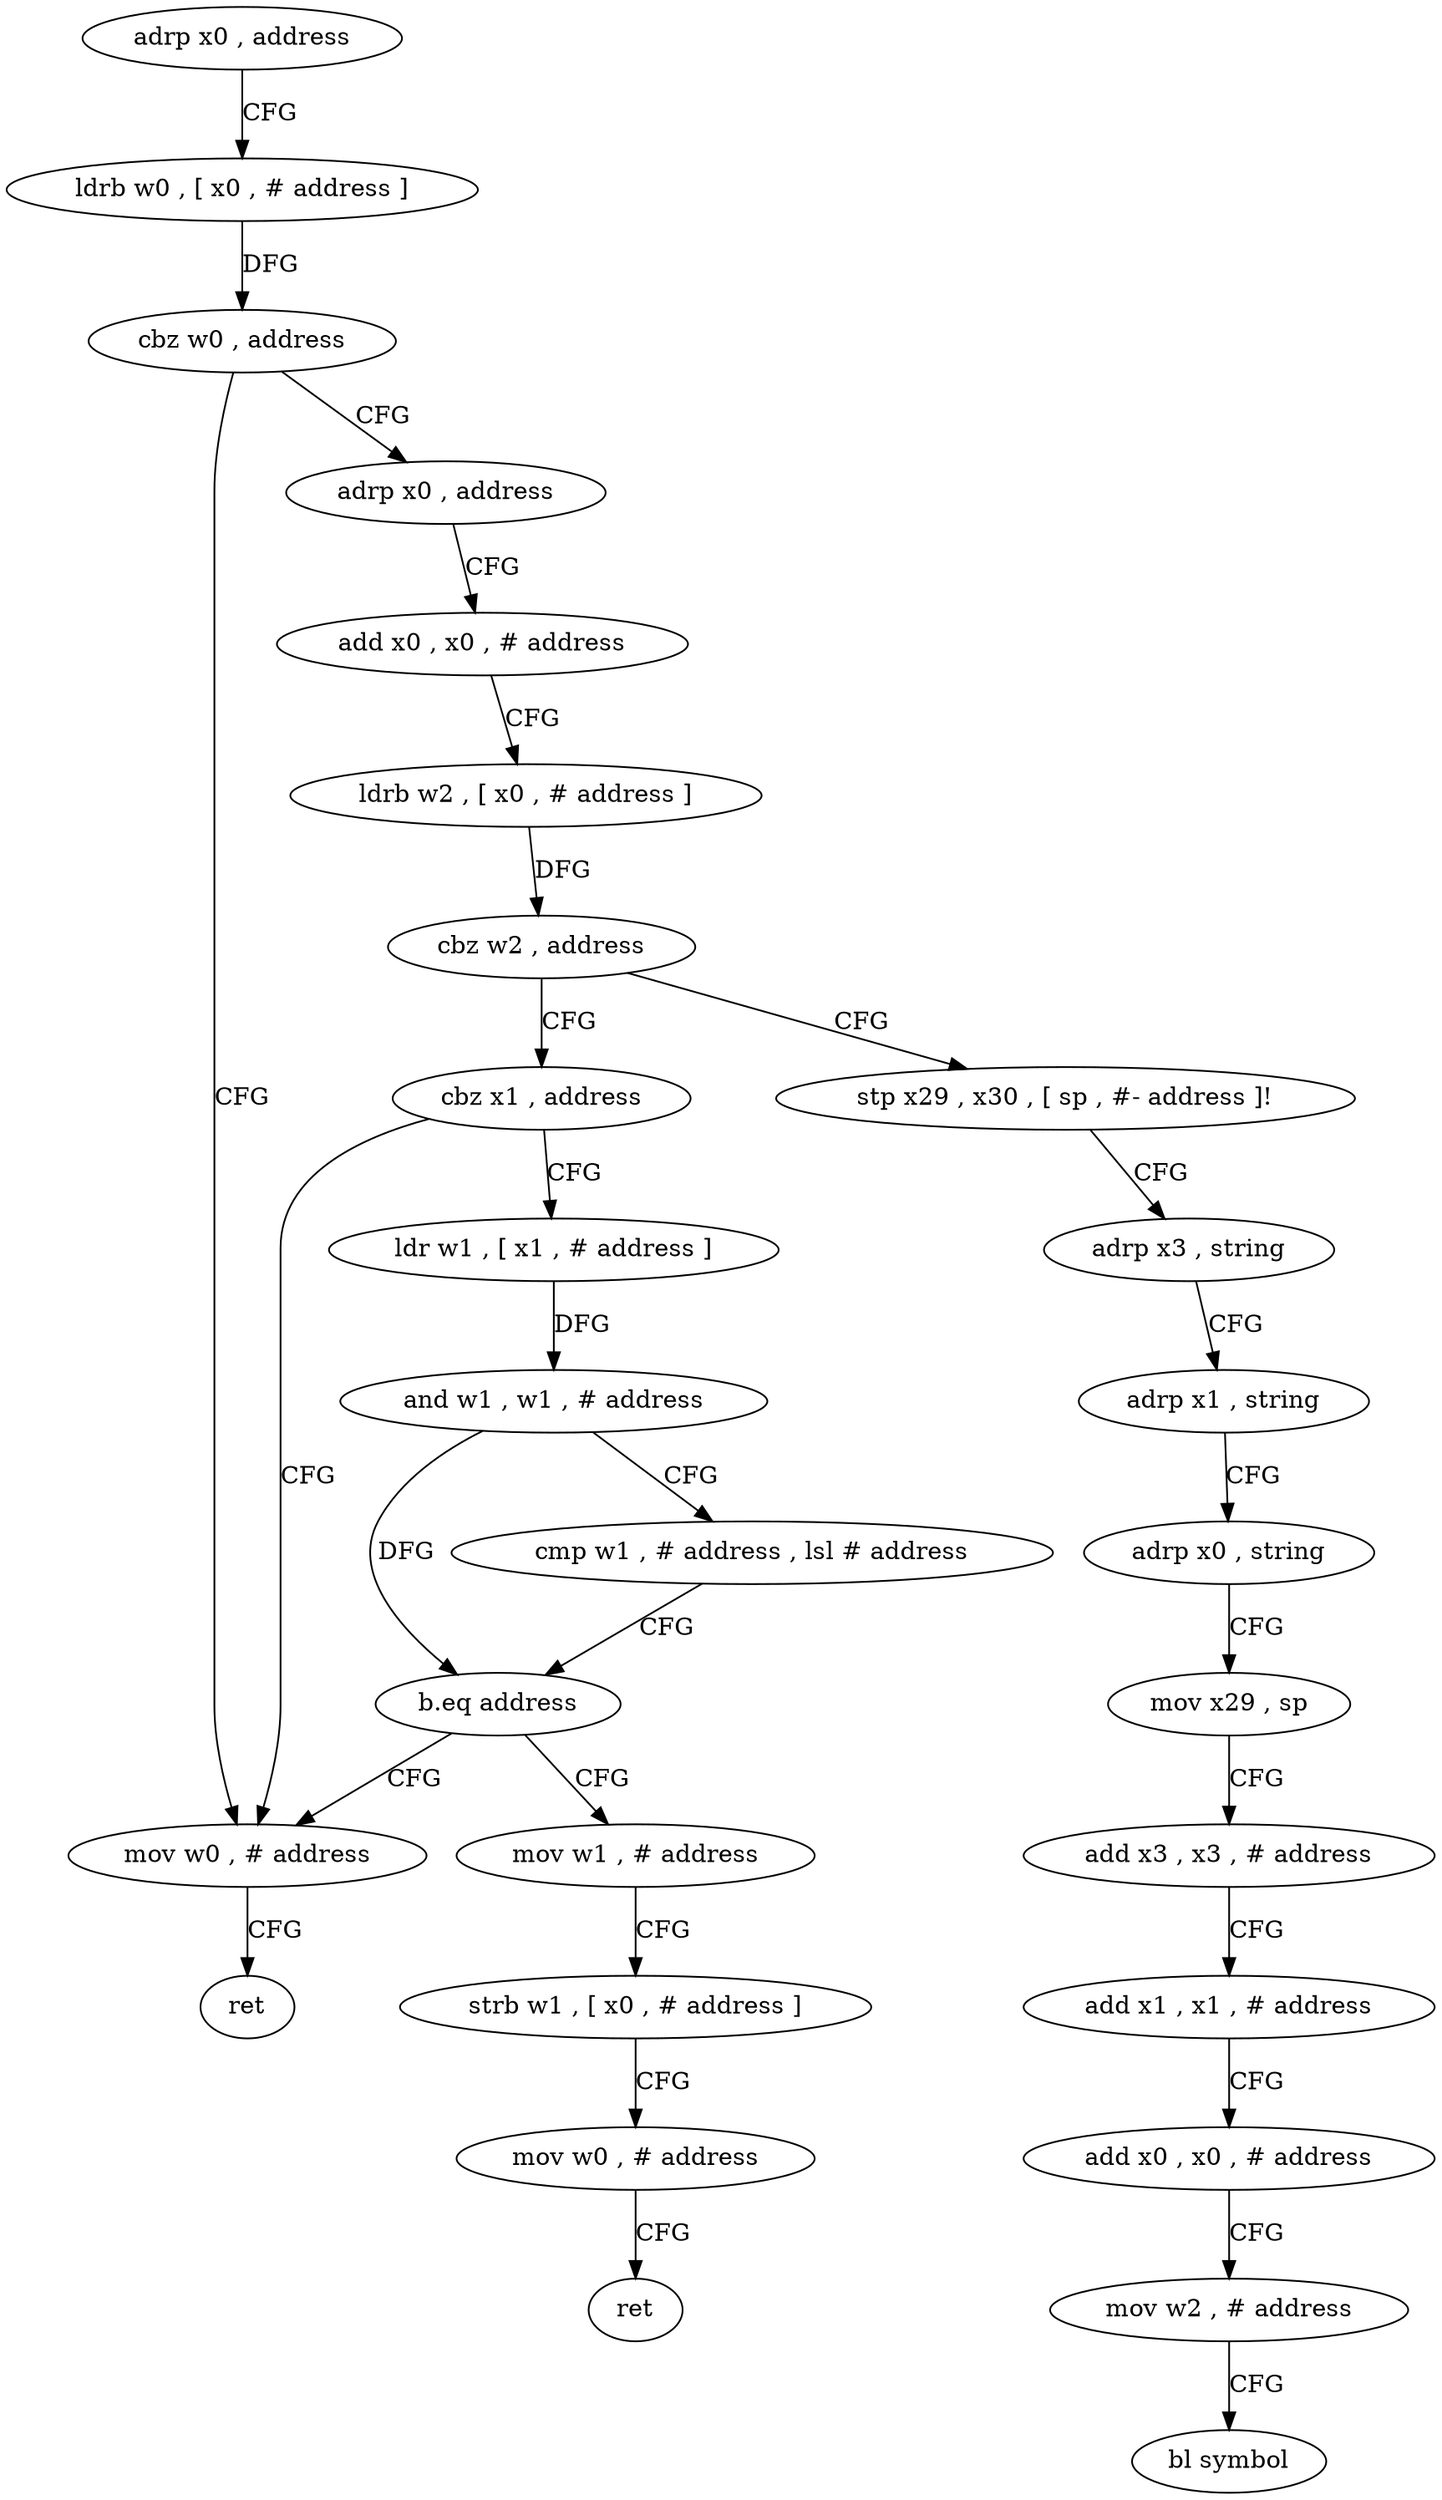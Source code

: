 digraph "func" {
"4213024" [label = "adrp x0 , address" ]
"4213028" [label = "ldrb w0 , [ x0 , # address ]" ]
"4213032" [label = "cbz w0 , address" ]
"4213072" [label = "mov w0 , # address" ]
"4213036" [label = "adrp x0 , address" ]
"4213076" [label = "ret" ]
"4213040" [label = "add x0 , x0 , # address" ]
"4213044" [label = "ldrb w2 , [ x0 , # address ]" ]
"4213048" [label = "cbz w2 , address" ]
"4213096" [label = "stp x29 , x30 , [ sp , #- address ]!" ]
"4213052" [label = "cbz x1 , address" ]
"4213100" [label = "adrp x3 , string" ]
"4213104" [label = "adrp x1 , string" ]
"4213108" [label = "adrp x0 , string" ]
"4213112" [label = "mov x29 , sp" ]
"4213116" [label = "add x3 , x3 , # address" ]
"4213120" [label = "add x1 , x1 , # address" ]
"4213124" [label = "add x0 , x0 , # address" ]
"4213128" [label = "mov w2 , # address" ]
"4213132" [label = "bl symbol" ]
"4213056" [label = "ldr w1 , [ x1 , # address ]" ]
"4213060" [label = "and w1 , w1 , # address" ]
"4213064" [label = "cmp w1 , # address , lsl # address" ]
"4213068" [label = "b.eq address" ]
"4213080" [label = "mov w1 , # address" ]
"4213084" [label = "strb w1 , [ x0 , # address ]" ]
"4213088" [label = "mov w0 , # address" ]
"4213092" [label = "ret" ]
"4213024" -> "4213028" [ label = "CFG" ]
"4213028" -> "4213032" [ label = "DFG" ]
"4213032" -> "4213072" [ label = "CFG" ]
"4213032" -> "4213036" [ label = "CFG" ]
"4213072" -> "4213076" [ label = "CFG" ]
"4213036" -> "4213040" [ label = "CFG" ]
"4213040" -> "4213044" [ label = "CFG" ]
"4213044" -> "4213048" [ label = "DFG" ]
"4213048" -> "4213096" [ label = "CFG" ]
"4213048" -> "4213052" [ label = "CFG" ]
"4213096" -> "4213100" [ label = "CFG" ]
"4213052" -> "4213072" [ label = "CFG" ]
"4213052" -> "4213056" [ label = "CFG" ]
"4213100" -> "4213104" [ label = "CFG" ]
"4213104" -> "4213108" [ label = "CFG" ]
"4213108" -> "4213112" [ label = "CFG" ]
"4213112" -> "4213116" [ label = "CFG" ]
"4213116" -> "4213120" [ label = "CFG" ]
"4213120" -> "4213124" [ label = "CFG" ]
"4213124" -> "4213128" [ label = "CFG" ]
"4213128" -> "4213132" [ label = "CFG" ]
"4213056" -> "4213060" [ label = "DFG" ]
"4213060" -> "4213064" [ label = "CFG" ]
"4213060" -> "4213068" [ label = "DFG" ]
"4213064" -> "4213068" [ label = "CFG" ]
"4213068" -> "4213080" [ label = "CFG" ]
"4213068" -> "4213072" [ label = "CFG" ]
"4213080" -> "4213084" [ label = "CFG" ]
"4213084" -> "4213088" [ label = "CFG" ]
"4213088" -> "4213092" [ label = "CFG" ]
}
